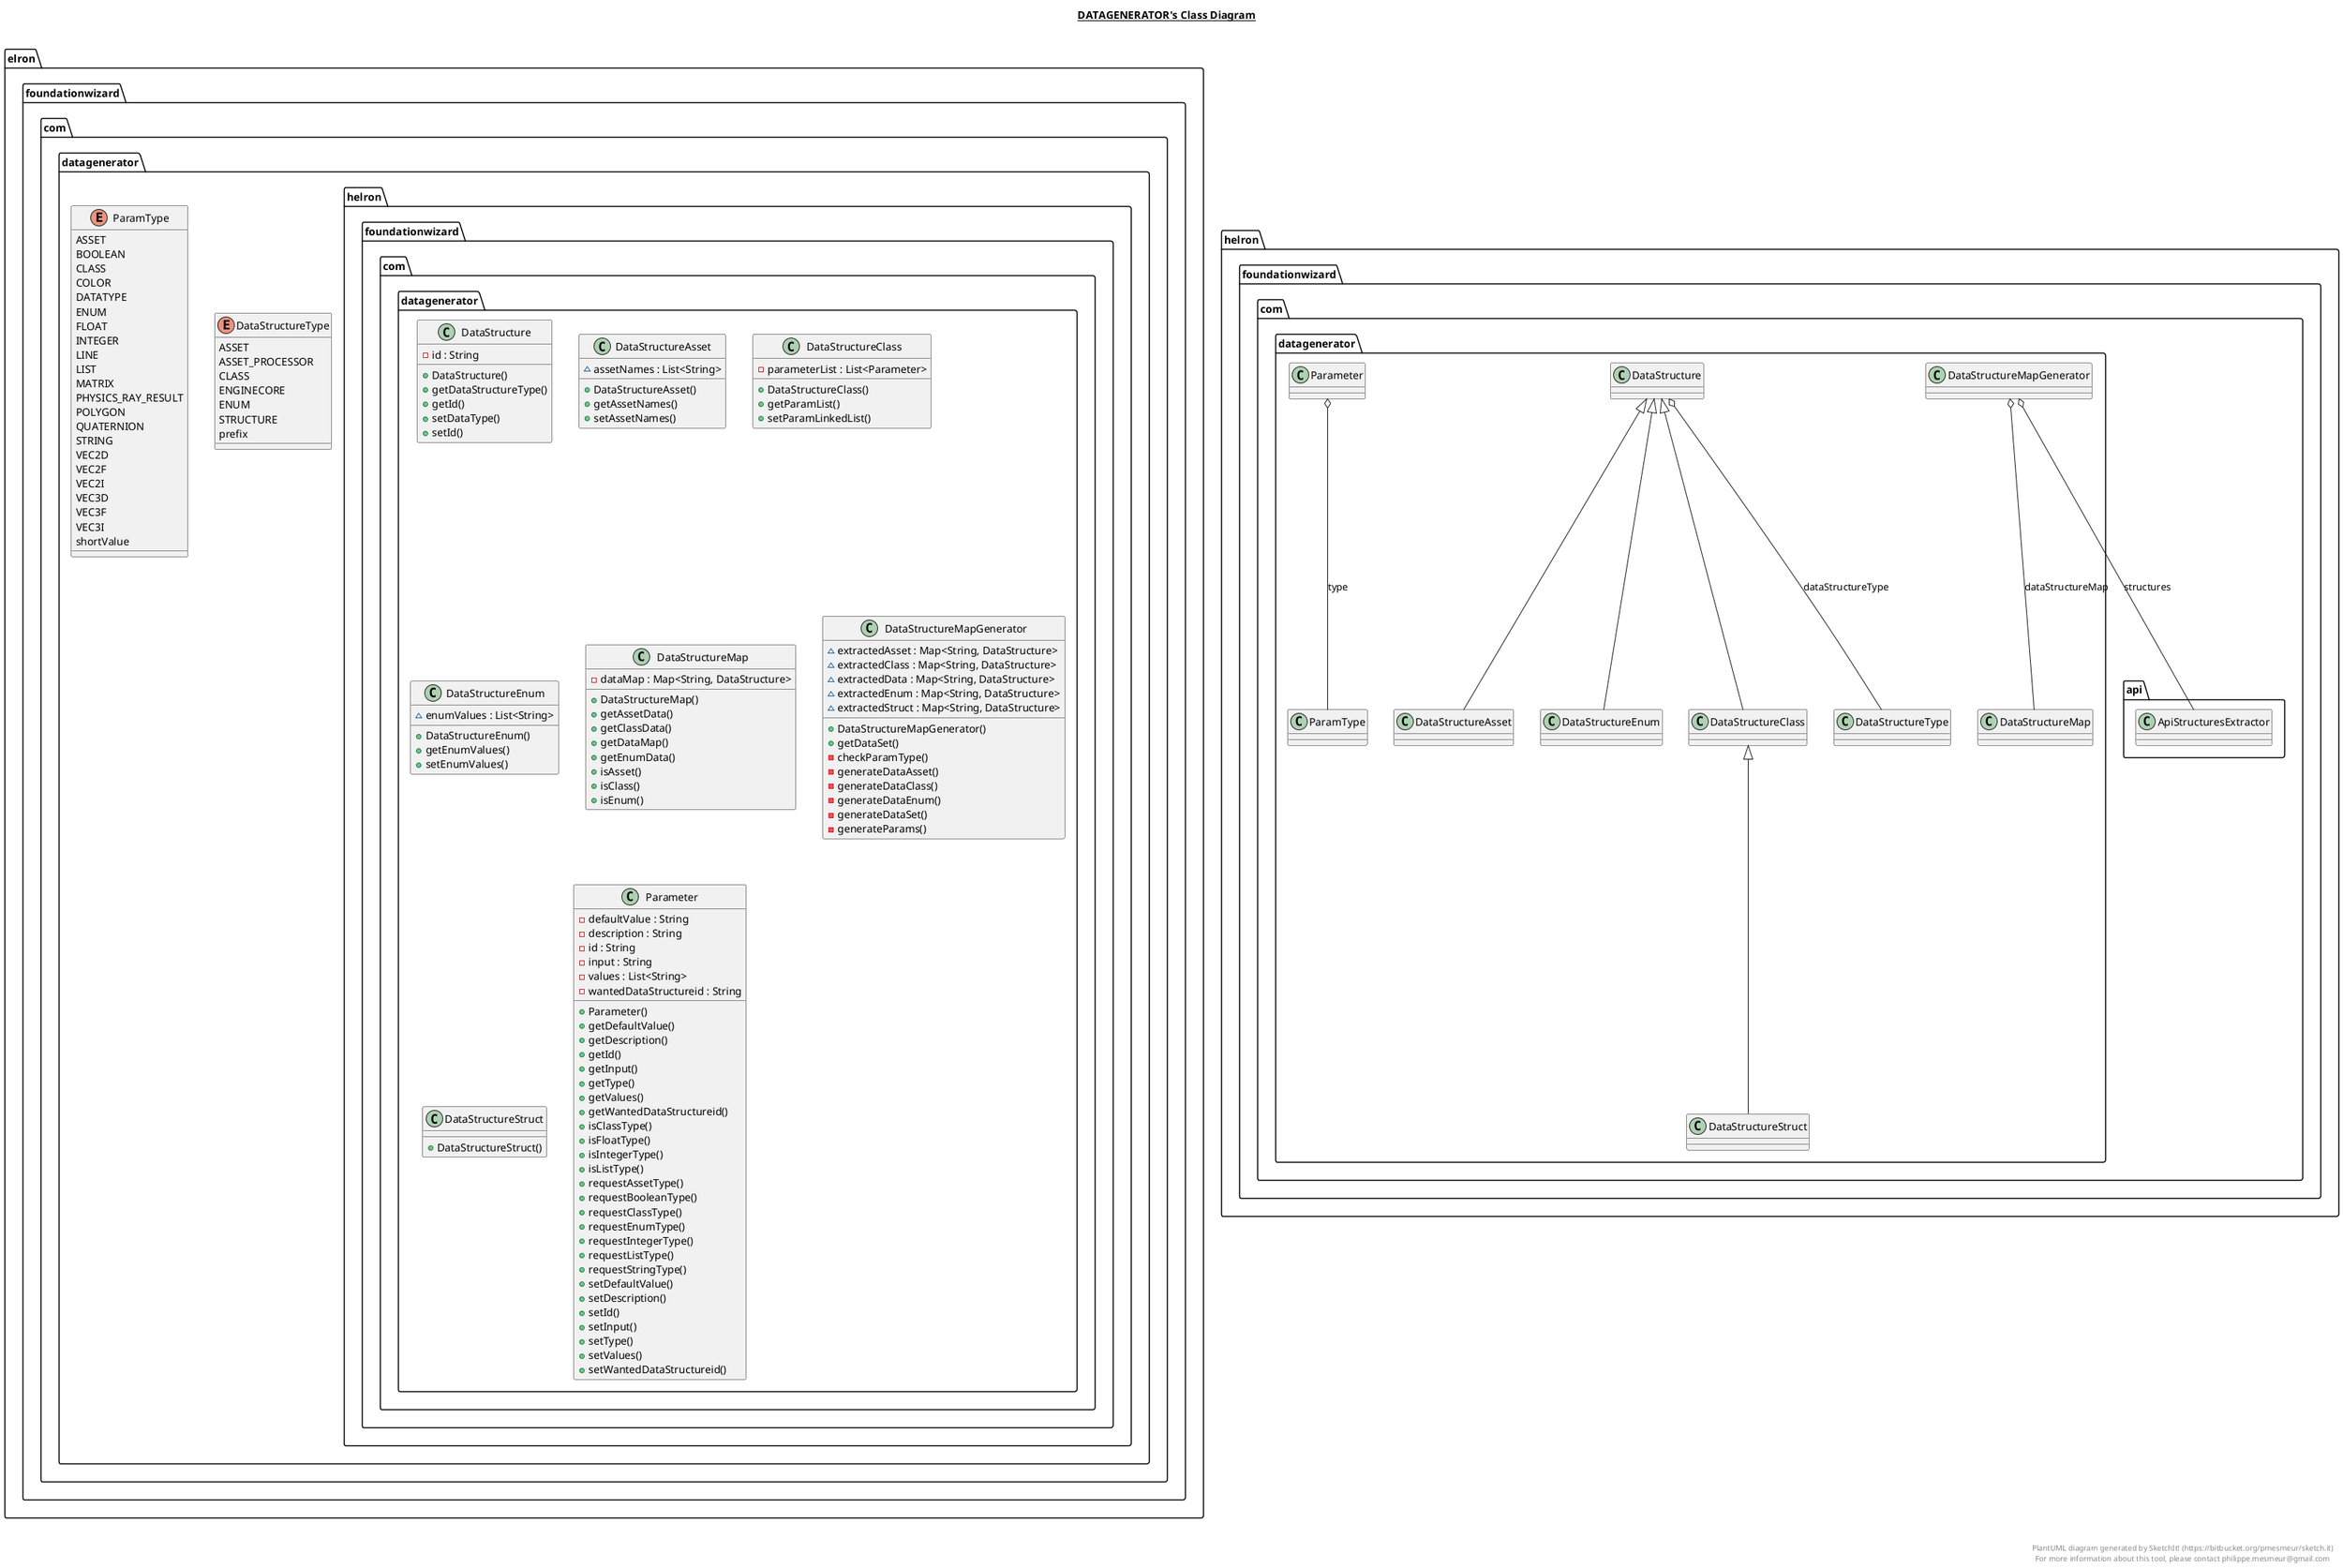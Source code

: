 @startuml

title __DATAGENERATOR's Class Diagram__\n


    namespace elron.foundationwizard.com {
      namespace datagenerator {
        class helron.foundationwizard.com.datagenerator.DataStructure {
            - id : String
            + DataStructure()
            + getDataStructureType()
            + getId()
            + setDataType()
            + setId()
        }
      }
    }

  


    namespace elron.foundationwizard.com {
      namespace datagenerator {
        class helron.foundationwizard.com.datagenerator.DataStructureAsset {
            ~ assetNames : List<String>
            + DataStructureAsset()
            + getAssetNames()
            + setAssetNames()
        }
      }
    }

  


    namespace elron.foundationwizard.com {
      namespace datagenerator {
        class helron.foundationwizard.com.datagenerator.DataStructureClass {
            - parameterList : List<Parameter>
            + DataStructureClass()
            + getParamList()
            + setParamLinkedList()
        }
      }
    }

  


    namespace elron.foundationwizard.com {
      namespace datagenerator {
        class helron.foundationwizard.com.datagenerator.DataStructureEnum {
            ~ enumValues : List<String>
            + DataStructureEnum()
            + getEnumValues()
            + setEnumValues()
        }
      }
    }



    namespace elron.foundationwizard.com {
      namespace datagenerator {
        class helron.foundationwizard.com.datagenerator.DataStructureMap {
            - dataMap : Map<String, DataStructure>
            + DataStructureMap()
            + getAssetData()
            + getClassData()
            + getDataMap()
            + getEnumData()
            + isAsset()
            + isClass()
            + isEnum()
        }
      }
    }

  


    namespace elron.foundationwizard.com {
      namespace datagenerator {
        class helron.foundationwizard.com.datagenerator.DataStructureMapGenerator {
            ~ extractedAsset : Map<String, DataStructure>
            ~ extractedClass : Map<String, DataStructure>
            ~ extractedData : Map<String, DataStructure>
            ~ extractedEnum : Map<String, DataStructure>
            ~ extractedStruct : Map<String, DataStructure>
            + DataStructureMapGenerator()
            + getDataSet()
            - checkParamType()
            - generateDataAsset()
            - generateDataClass()
            - generateDataEnum()
            - generateDataSet()
            - generateParams()
        }
      }
    }

  


    namespace elron.foundationwizard.com {
      namespace datagenerator {
        class helron.foundationwizard.com.datagenerator.DataStructureStruct {
            + DataStructureStruct()
        }
      }
    }

  


    namespace elron.foundationwizard.com {
      namespace datagenerator {
        enum DataStructureType {
          ASSET
          ASSET_PROCESSOR
          CLASS
          ENGINECORE
          ENUM
          STRUCTURE
          prefix
        }
      }
    }

  


    namespace elron.foundationwizard.com {
      namespace datagenerator {
        enum ParamType {
          ASSET
          BOOLEAN
          CLASS
          COLOR
          DATATYPE
          ENUM
          FLOAT
          INTEGER
          LINE
          LIST
          MATRIX
          PHYSICS_RAY_RESULT
          POLYGON
          QUATERNION
          STRING
          VEC2D
          VEC2F
          VEC2I
          VEC3D
          VEC3F
          VEC3I
          shortValue
        }
      }
    }

  


    namespace elron.foundationwizard.com {
      namespace datagenerator {
        class helron.foundationwizard.com.datagenerator.Parameter {
            - defaultValue : String
            - description : String
            - id : String
            - input : String
            - values : List<String>
            - wantedDataStructureid : String
            + Parameter()
            + getDefaultValue()
            + getDescription()
            + getId()
            + getInput()
            + getType()
            + getValues()
            + getWantedDataStructureid()
            + isClassType()
            + isFloatType()
            + isIntegerType()
            + isListType()
            + requestAssetType()
            + requestBooleanType()
            + requestClassType()
            + requestEnumType()
            + requestIntegerType()
            + requestListType()
            + requestStringType()
            + setDefaultValue()
            + setDescription()
            + setId()
            + setInput()
            + setType()
            + setValues()
            + setWantedDataStructureid()
        }
      }
    }

  

  helron.foundationwizard.com.datagenerator.DataStructure o-- helron.foundationwizard.com.datagenerator.DataStructureType : dataStructureType
  helron.foundationwizard.com.datagenerator.DataStructureAsset -up-|> helron.foundationwizard.com.datagenerator.DataStructure
  helron.foundationwizard.com.datagenerator.DataStructureClass -up-|> helron.foundationwizard.com.datagenerator.DataStructure
  helron.foundationwizard.com.datagenerator.DataStructureEnum -up-|> helron.foundationwizard.com.datagenerator.DataStructure
  helron.foundationwizard.com.datagenerator.DataStructureMapGenerator o-- helron.foundationwizard.com.datagenerator.DataStructureMap : dataStructureMap
  helron.foundationwizard.com.datagenerator.DataStructureMapGenerator o-- helron.foundationwizard.com.api.ApiStructuresExtractor : structures
  helron.foundationwizard.com.datagenerator.DataStructureStruct -up-|> helron.foundationwizard.com.datagenerator.DataStructureClass
  helron.foundationwizard.com.datagenerator.Parameter o-- helron.foundationwizard.com.datagenerator.ParamType : type


right footer


PlantUML diagram generated by SketchIt! (https://bitbucket.org/pmesmeur/sketch.it)
For more information about this tool, please contact philippe.mesmeur@gmail.com
endfooter

@enduml
